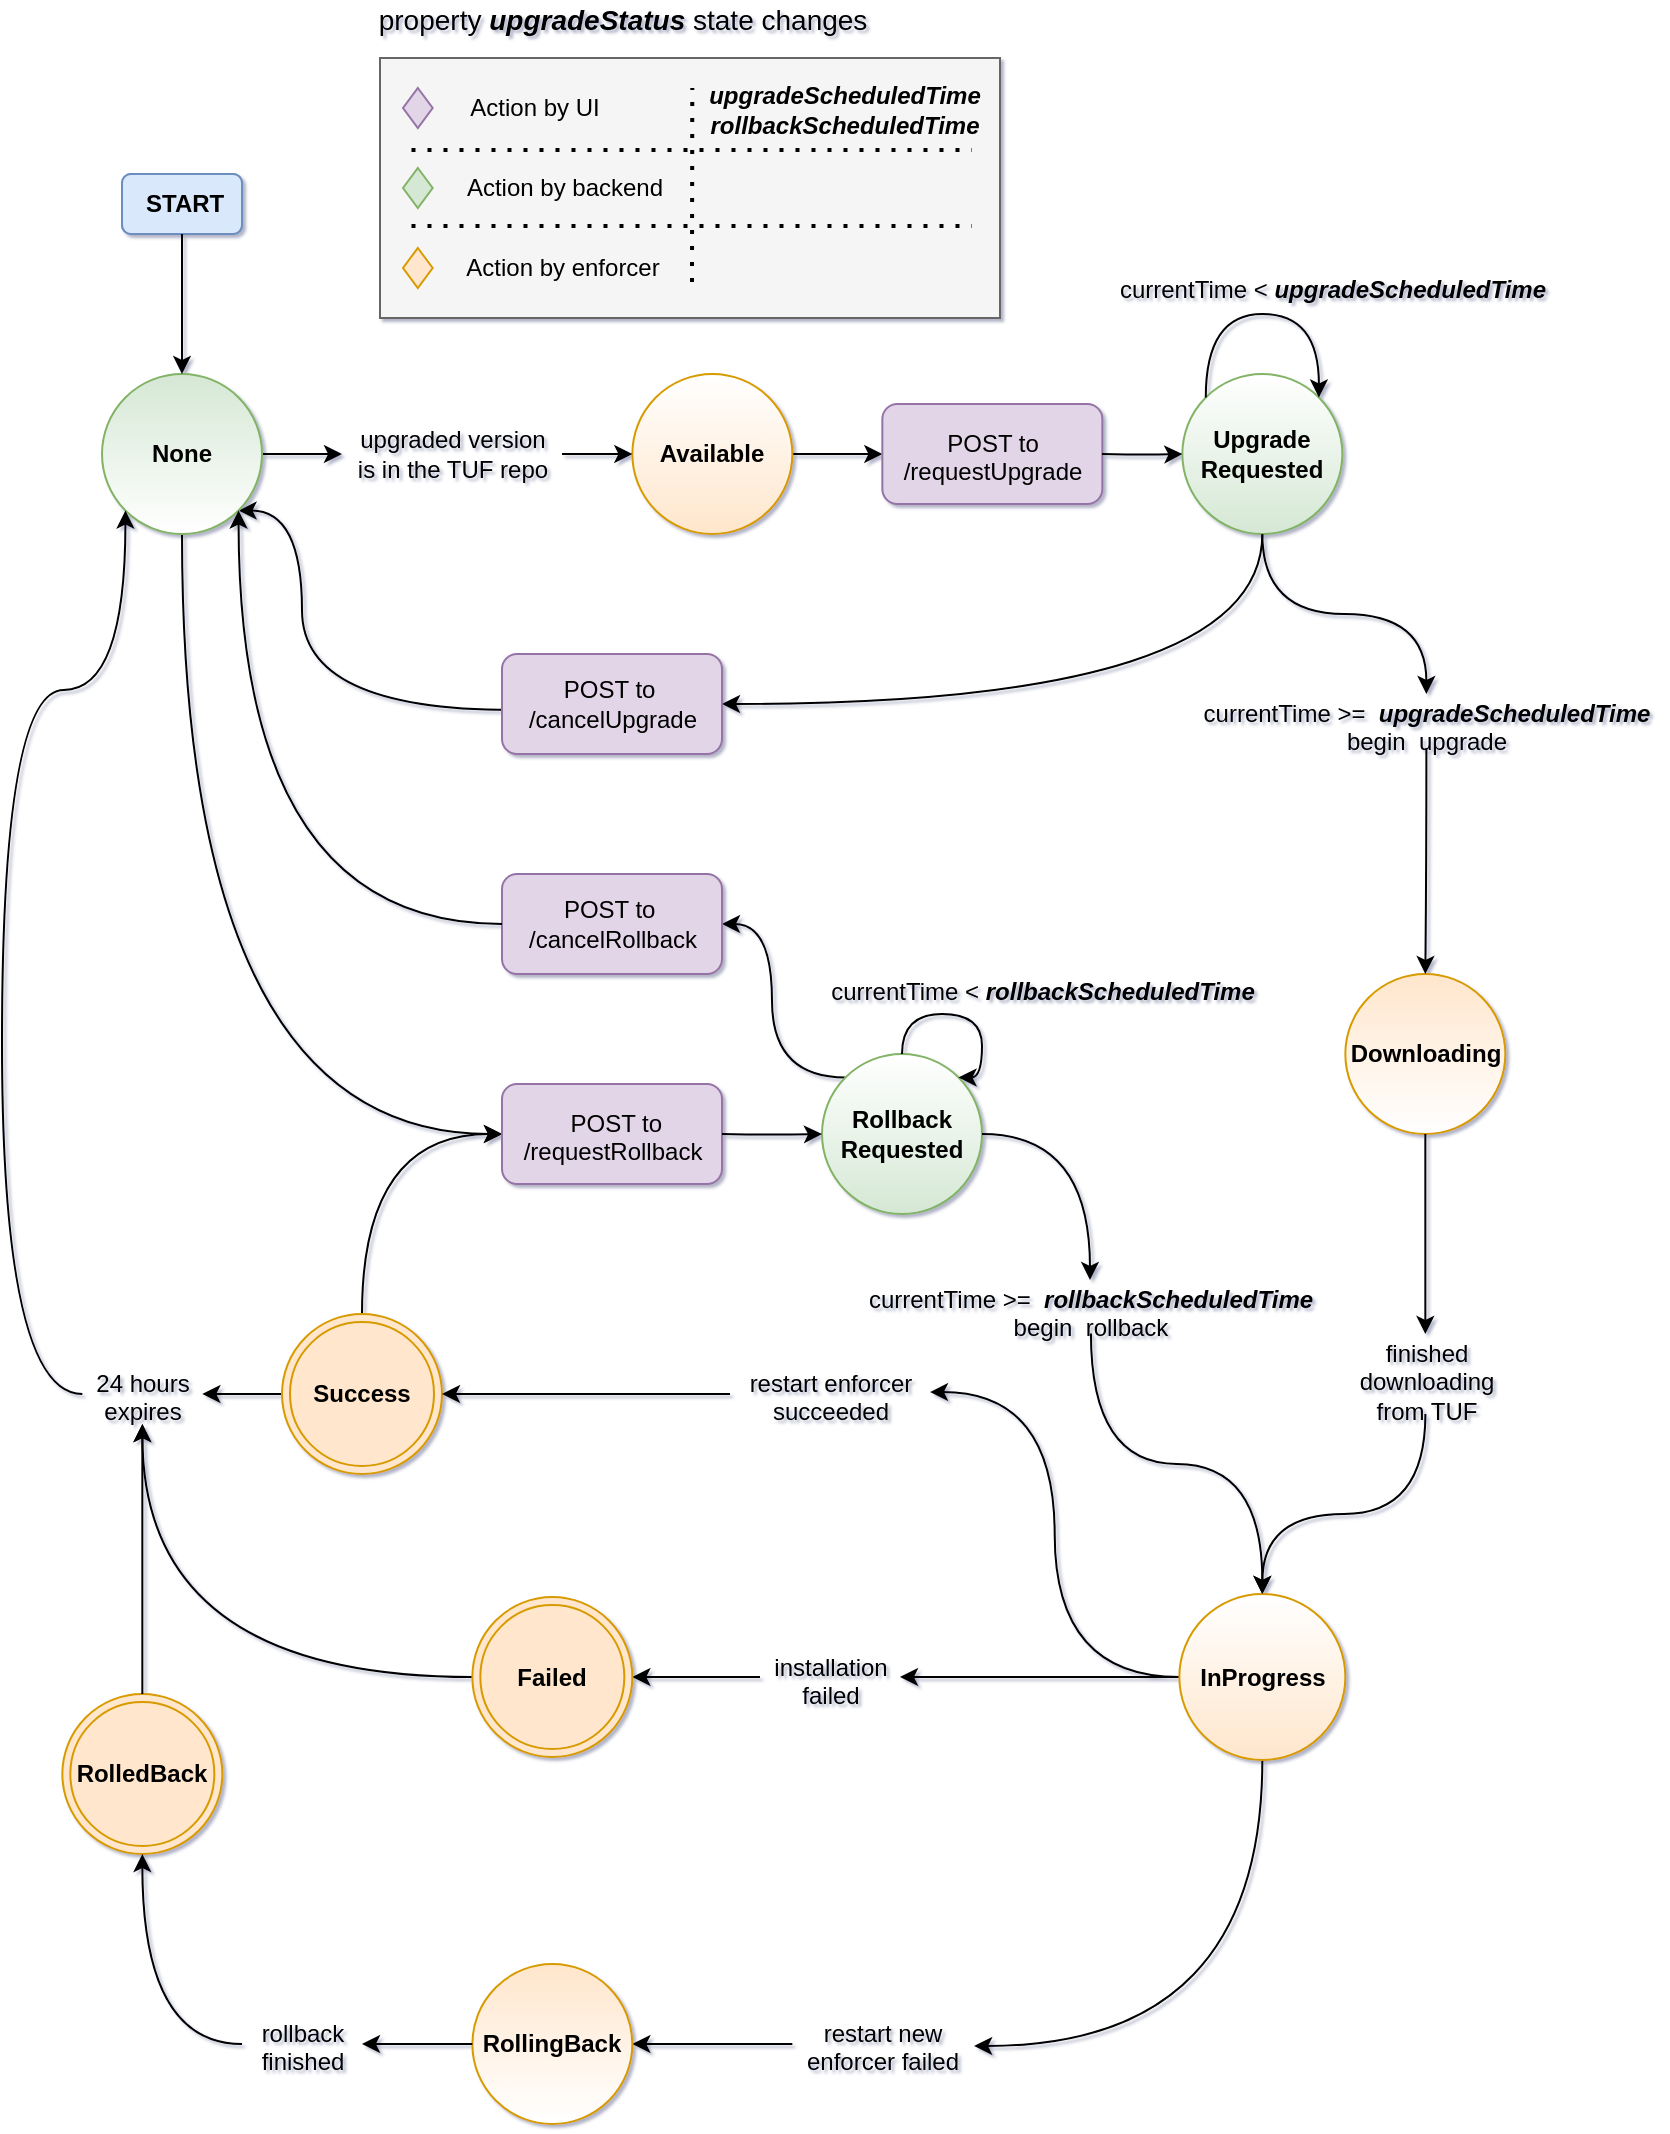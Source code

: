 <mxfile version="13.8.0" type="github">
  <diagram id="VqOy9UcTznLti8Iem_Px" name="Page-1">
    <mxGraphModel dx="1047" dy="578" grid="0" gridSize="10" guides="1" tooltips="1" connect="1" arrows="1" fold="1" page="1" pageScale="1" pageWidth="850" pageHeight="1100" math="0" shadow="1">
      <root>
        <mxCell id="0" />
        <mxCell id="1" parent="0" />
        <mxCell id="QkzKYuwfc3sgGfwPdK_l-27" value="" style="group;fillColor=#dae8fc;strokeColor=#6c8ebf;direction=west;rounded=1;glass=0;shadow=0;sketch=0;" parent="1" vertex="1" connectable="0">
          <mxGeometry x="80.0" y="90" width="60" height="30" as="geometry" />
        </mxCell>
        <mxCell id="QkzKYuwfc3sgGfwPdK_l-28" value="" style="rounded=1;whiteSpace=wrap;html=1;fillColor=#dae8fc;strokeColor=#6c8ebf;direction=west;" parent="QkzKYuwfc3sgGfwPdK_l-27" vertex="1">
          <mxGeometry width="60" height="30" as="geometry" />
        </mxCell>
        <mxCell id="QkzKYuwfc3sgGfwPdK_l-29" value="&lt;b&gt;START&lt;/b&gt;" style="text;html=1;resizable=0;points=[];autosize=1;align=left;verticalAlign=top;spacingTop=-4;direction=west;" parent="QkzKYuwfc3sgGfwPdK_l-27" vertex="1">
          <mxGeometry x="9.833" y="4.833" width="50" height="20" as="geometry" />
        </mxCell>
        <mxCell id="nVf5J2YV6CklecG3pBuP-18" style="edgeStyle=orthogonalEdgeStyle;curved=1;orthogonalLoop=1;jettySize=auto;html=1;entryX=0;entryY=0.5;entryDx=0;entryDy=0;" parent="1" source="QkzKYuwfc3sgGfwPdK_l-3" target="nVf5J2YV6CklecG3pBuP-16" edge="1">
          <mxGeometry relative="1" as="geometry" />
        </mxCell>
        <mxCell id="QkzKYuwfc3sgGfwPdK_l-3" value="&lt;b&gt;Available&lt;/b&gt;" style="ellipse;whiteSpace=wrap;html=1;aspect=fixed;fillColor=#ffe6cc;strokeColor=#d79b00;direction=west;gradientColor=#ffffff;" parent="1" vertex="1">
          <mxGeometry x="335.17" y="190" width="80" height="80" as="geometry" />
        </mxCell>
        <mxCell id="QkzKYuwfc3sgGfwPdK_l-4" style="edgeStyle=orthogonalEdgeStyle;curved=1;orthogonalLoop=1;jettySize=auto;html=1;startArrow=none;startFill=0;endArrow=classic;endFill=1;entryX=0.5;entryY=1;entryDx=0;entryDy=0;" parent="1" source="QkzKYuwfc3sgGfwPdK_l-25" target="QkzKYuwfc3sgGfwPdK_l-36" edge="1">
          <mxGeometry relative="1" as="geometry">
            <Array as="points">
              <mxPoint x="732" y="760" />
              <mxPoint x="650" y="760" />
            </Array>
          </mxGeometry>
        </mxCell>
        <mxCell id="QkzKYuwfc3sgGfwPdK_l-5" value="&lt;b&gt;Downloading&lt;/b&gt;" style="ellipse;whiteSpace=wrap;html=1;aspect=fixed;fillColor=#ffe6cc;strokeColor=#d79b00;direction=east;gradientColor=#ffffff;" parent="1" vertex="1">
          <mxGeometry x="691.67" y="490" width="80" height="80" as="geometry" />
        </mxCell>
        <mxCell id="nVf5J2YV6CklecG3pBuP-11" style="edgeStyle=orthogonalEdgeStyle;curved=1;orthogonalLoop=1;jettySize=auto;html=1;exitX=0;exitY=0.6;exitDx=0;exitDy=0;exitPerimeter=0;entryX=1;entryY=1;entryDx=0;entryDy=0;" parent="1" source="nVf5J2YV6CklecG3pBuP-12" target="QkzKYuwfc3sgGfwPdK_l-18" edge="1">
          <mxGeometry relative="1" as="geometry">
            <Array as="points">
              <mxPoint x="170" y="358" />
              <mxPoint x="170" y="258" />
            </Array>
          </mxGeometry>
        </mxCell>
        <mxCell id="nVf5J2YV6CklecG3pBuP-15" style="edgeStyle=orthogonalEdgeStyle;curved=1;orthogonalLoop=1;jettySize=auto;html=1;entryX=1;entryY=0.5;entryDx=0;entryDy=0;exitX=0.5;exitY=0;exitDx=0;exitDy=0;" parent="1" source="QkzKYuwfc3sgGfwPdK_l-7" target="nVf5J2YV6CklecG3pBuP-21" edge="1">
          <mxGeometry relative="1" as="geometry" />
        </mxCell>
        <mxCell id="QkzKYuwfc3sgGfwPdK_l-7" value="&lt;b&gt;Upgrade&lt;br&gt;Requested&lt;/b&gt;" style="ellipse;whiteSpace=wrap;html=1;aspect=fixed;fillColor=#d5e8d4;strokeColor=#82b366;direction=west;gradientColor=#ffffff;" parent="1" vertex="1">
          <mxGeometry x="610.17" y="190" width="80" height="80" as="geometry" />
        </mxCell>
        <mxCell id="QkzKYuwfc3sgGfwPdK_l-9" value="&lt;b&gt;RolledBack&lt;/b&gt;" style="ellipse;shape=doubleEllipse;whiteSpace=wrap;html=1;aspect=fixed;fillColor=#ffe6cc;strokeColor=#d79b00;direction=west;" parent="1" vertex="1">
          <mxGeometry x="50.17" y="850" width="80" height="80" as="geometry" />
        </mxCell>
        <mxCell id="QkzKYuwfc3sgGfwPdK_l-10" style="edgeStyle=orthogonalEdgeStyle;curved=1;orthogonalLoop=1;jettySize=auto;html=1;startArrow=none;startFill=0;endArrow=classic;endFill=1;" parent="1" source="QkzKYuwfc3sgGfwPdK_l-11" target="QkzKYuwfc3sgGfwPdK_l-39" edge="1">
          <mxGeometry relative="1" as="geometry" />
        </mxCell>
        <mxCell id="nVf5J2YV6CklecG3pBuP-33" style="edgeStyle=orthogonalEdgeStyle;curved=1;orthogonalLoop=1;jettySize=auto;html=1;entryX=0;entryY=0.5;entryDx=0;entryDy=0;exitX=0.5;exitY=1;exitDx=0;exitDy=0;" parent="1" source="QkzKYuwfc3sgGfwPdK_l-11" target="nVf5J2YV6CklecG3pBuP-28" edge="1">
          <mxGeometry relative="1" as="geometry" />
        </mxCell>
        <mxCell id="QkzKYuwfc3sgGfwPdK_l-11" value="&lt;b&gt;Success&lt;/b&gt;" style="ellipse;shape=doubleEllipse;whiteSpace=wrap;html=1;aspect=fixed;fillColor=#ffe6cc;strokeColor=#d79b00;direction=west;" parent="1" vertex="1">
          <mxGeometry x="160" y="660" width="80" height="80" as="geometry" />
        </mxCell>
        <mxCell id="QkzKYuwfc3sgGfwPdK_l-12" style="edgeStyle=orthogonalEdgeStyle;curved=1;orthogonalLoop=1;jettySize=auto;html=1;startArrow=none;startFill=0;endArrow=classic;endFill=1;entryX=1;entryY=0.5;entryDx=0;entryDy=0;" parent="1" source="QkzKYuwfc3sgGfwPdK_l-37" target="QkzKYuwfc3sgGfwPdK_l-16" edge="1">
          <mxGeometry relative="1" as="geometry" />
        </mxCell>
        <mxCell id="QkzKYuwfc3sgGfwPdK_l-13" value="" style="edgeStyle=orthogonalEdgeStyle;curved=1;orthogonalLoop=1;jettySize=auto;html=1;startArrow=none;startFill=0;endArrow=classic;endFill=1;entryX=0;entryY=0.5;entryDx=0;entryDy=0;" parent="1" source="QkzKYuwfc3sgGfwPdK_l-19" target="QkzKYuwfc3sgGfwPdK_l-11" edge="1">
          <mxGeometry relative="1" as="geometry">
            <mxPoint x="290.17" y="710" as="targetPoint" />
          </mxGeometry>
        </mxCell>
        <mxCell id="QkzKYuwfc3sgGfwPdK_l-14" style="edgeStyle=orthogonalEdgeStyle;curved=1;orthogonalLoop=1;jettySize=auto;html=1;startArrow=none;startFill=0;endArrow=classic;endFill=1;entryX=0;entryY=0.5;entryDx=0;entryDy=0;" parent="1" source="QkzKYuwfc3sgGfwPdK_l-33" target="QkzKYuwfc3sgGfwPdK_l-32" edge="1">
          <mxGeometry relative="1" as="geometry" />
        </mxCell>
        <mxCell id="QkzKYuwfc3sgGfwPdK_l-15" value="" style="edgeStyle=orthogonalEdgeStyle;curved=1;orthogonalLoop=1;jettySize=auto;html=1;startArrow=none;startFill=0;endArrow=classic;endFill=1;" parent="1" source="QkzKYuwfc3sgGfwPdK_l-20" target="QkzKYuwfc3sgGfwPdK_l-9" edge="1">
          <mxGeometry relative="1" as="geometry" />
        </mxCell>
        <mxCell id="QkzKYuwfc3sgGfwPdK_l-16" value="&lt;b&gt;RollingBack&lt;/b&gt;" style="ellipse;whiteSpace=wrap;html=1;aspect=fixed;fillColor=#ffe6cc;strokeColor=#d79b00;direction=east;gradientColor=#ffffff;" parent="1" vertex="1">
          <mxGeometry x="255.17" y="985" width="80" height="80" as="geometry" />
        </mxCell>
        <mxCell id="QkzKYuwfc3sgGfwPdK_l-17" style="edgeStyle=orthogonalEdgeStyle;curved=1;orthogonalLoop=1;jettySize=auto;html=1;entryX=1;entryY=0.5;entryDx=0;entryDy=0;startArrow=none;startFill=0;endArrow=classic;endFill=1;" parent="1" source="nVf5J2YV6CklecG3pBuP-3" target="QkzKYuwfc3sgGfwPdK_l-3" edge="1">
          <mxGeometry relative="1" as="geometry" />
        </mxCell>
        <mxCell id="nVf5J2YV6CklecG3pBuP-6" style="edgeStyle=orthogonalEdgeStyle;rounded=0;orthogonalLoop=1;jettySize=auto;html=1;" parent="1" source="QkzKYuwfc3sgGfwPdK_l-18" target="nVf5J2YV6CklecG3pBuP-3" edge="1">
          <mxGeometry relative="1" as="geometry" />
        </mxCell>
        <mxCell id="nVf5J2YV6CklecG3pBuP-32" style="edgeStyle=orthogonalEdgeStyle;curved=1;orthogonalLoop=1;jettySize=auto;html=1;entryX=0;entryY=0.5;entryDx=0;entryDy=0;exitX=0.5;exitY=1;exitDx=0;exitDy=0;" parent="1" source="QkzKYuwfc3sgGfwPdK_l-18" target="nVf5J2YV6CklecG3pBuP-28" edge="1">
          <mxGeometry relative="1" as="geometry" />
        </mxCell>
        <mxCell id="QkzKYuwfc3sgGfwPdK_l-18" value="&lt;b&gt;None&lt;/b&gt;" style="ellipse;whiteSpace=wrap;html=1;aspect=fixed;labelBackgroundColor=none;fillColor=#d5e8d4;strokeColor=#82b366;direction=east;gradientColor=#ffffff;" parent="1" vertex="1">
          <mxGeometry x="70.0" y="190" width="80" height="80" as="geometry" />
        </mxCell>
        <mxCell id="QkzKYuwfc3sgGfwPdK_l-19" value="restart enforcer &lt;br&gt;succeeded" style="text;html=1;resizable=0;points=[];autosize=1;align=center;verticalAlign=top;spacingTop=-4;direction=west;" parent="1" vertex="1">
          <mxGeometry x="384" y="685" width="100" height="30" as="geometry" />
        </mxCell>
        <mxCell id="QkzKYuwfc3sgGfwPdK_l-20" value="rollback&lt;br&gt;finished&lt;br&gt;" style="text;html=1;resizable=0;points=[];autosize=1;align=center;verticalAlign=top;spacingTop=-4;direction=west;" parent="1" vertex="1">
          <mxGeometry x="140" y="1010" width="60" height="30" as="geometry" />
        </mxCell>
        <mxCell id="QkzKYuwfc3sgGfwPdK_l-21" value="" style="edgeStyle=orthogonalEdgeStyle;curved=1;orthogonalLoop=1;jettySize=auto;html=1;startArrow=none;startFill=0;endArrow=classic;endFill=1;" parent="1" source="QkzKYuwfc3sgGfwPdK_l-16" target="QkzKYuwfc3sgGfwPdK_l-20" edge="1">
          <mxGeometry relative="1" as="geometry">
            <mxPoint x="170.17" y="990" as="sourcePoint" />
            <mxPoint x="170.17" y="1050" as="targetPoint" />
          </mxGeometry>
        </mxCell>
        <mxCell id="9MspODfc71K5YMXBIUmB-10" style="edgeStyle=orthogonalEdgeStyle;curved=1;rounded=0;orthogonalLoop=1;jettySize=auto;html=1;entryX=0.5;entryY=0;entryDx=0;entryDy=0;" edge="1" parent="1" source="QkzKYuwfc3sgGfwPdK_l-23" target="QkzKYuwfc3sgGfwPdK_l-5">
          <mxGeometry relative="1" as="geometry" />
        </mxCell>
        <mxCell id="QkzKYuwfc3sgGfwPdK_l-23" value="currentTime &amp;gt;=&amp;nbsp;&amp;nbsp;&lt;b&gt;&lt;i&gt;upgradeScheduledTime&lt;/i&gt;&lt;/b&gt;&lt;br&gt;begin&amp;nbsp; upgrade" style="text;html=1;resizable=0;points=[];autosize=1;align=center;verticalAlign=top;spacingTop=-4;direction=west;" parent="1" vertex="1">
          <mxGeometry x="615.17" y="350" width="234" height="27" as="geometry" />
        </mxCell>
        <mxCell id="QkzKYuwfc3sgGfwPdK_l-24" style="edgeStyle=orthogonalEdgeStyle;curved=1;orthogonalLoop=1;jettySize=auto;html=1;startArrow=none;startFill=0;endArrow=classic;endFill=1;" parent="1" source="QkzKYuwfc3sgGfwPdK_l-7" target="QkzKYuwfc3sgGfwPdK_l-23" edge="1">
          <mxGeometry relative="1" as="geometry">
            <mxPoint x="750.17" y="200" as="sourcePoint" />
            <mxPoint x="650.17" y="350" as="targetPoint" />
          </mxGeometry>
        </mxCell>
        <mxCell id="QkzKYuwfc3sgGfwPdK_l-25" value="finished &lt;br&gt;downloading&lt;br&gt;from TUF" style="text;html=1;resizable=0;points=[];autosize=1;align=center;verticalAlign=top;spacingTop=-4;direction=west;" parent="1" vertex="1">
          <mxGeometry x="691.67" y="670" width="80" height="40" as="geometry" />
        </mxCell>
        <mxCell id="QkzKYuwfc3sgGfwPdK_l-26" style="edgeStyle=orthogonalEdgeStyle;curved=1;orthogonalLoop=1;jettySize=auto;html=1;startArrow=none;startFill=0;endArrow=classic;endFill=1;" parent="1" source="QkzKYuwfc3sgGfwPdK_l-5" target="QkzKYuwfc3sgGfwPdK_l-25" edge="1">
          <mxGeometry relative="1" as="geometry">
            <mxPoint x="710.17" y="580" as="sourcePoint" />
            <mxPoint x="710.17" y="650" as="targetPoint" />
          </mxGeometry>
        </mxCell>
        <mxCell id="QkzKYuwfc3sgGfwPdK_l-31" style="edgeStyle=orthogonalEdgeStyle;curved=1;orthogonalLoop=1;jettySize=auto;html=1;startArrow=none;startFill=0;endArrow=classic;endFill=1;" parent="1" source="QkzKYuwfc3sgGfwPdK_l-32" target="QkzKYuwfc3sgGfwPdK_l-39" edge="1">
          <mxGeometry relative="1" as="geometry" />
        </mxCell>
        <mxCell id="QkzKYuwfc3sgGfwPdK_l-32" value="&lt;b&gt;Failed&lt;/b&gt;" style="ellipse;shape=doubleEllipse;whiteSpace=wrap;html=1;aspect=fixed;fillColor=#ffe6cc;strokeColor=#d79b00;direction=west;" parent="1" vertex="1">
          <mxGeometry x="255.17" y="801.5" width="80" height="80" as="geometry" />
        </mxCell>
        <mxCell id="QkzKYuwfc3sgGfwPdK_l-33" value="installation&lt;br&gt;failed" style="text;html=1;resizable=0;points=[];autosize=1;align=center;verticalAlign=top;spacingTop=-4;direction=west;" parent="1" vertex="1">
          <mxGeometry x="399" y="826.5" width="70" height="30" as="geometry" />
        </mxCell>
        <mxCell id="QkzKYuwfc3sgGfwPdK_l-34" style="edgeStyle=orthogonalEdgeStyle;curved=1;orthogonalLoop=1;jettySize=auto;html=1;exitX=1;exitY=0.5;exitDx=0;exitDy=0;entryX=0;entryY=0.5;entryDx=0;entryDy=0;startArrow=none;startFill=0;endArrow=classic;endFill=1;" parent="1" source="QkzKYuwfc3sgGfwPdK_l-36" target="QkzKYuwfc3sgGfwPdK_l-33" edge="1">
          <mxGeometry relative="1" as="geometry">
            <mxPoint x="105.17" y="738" as="sourcePoint" />
            <mxPoint x="410.17" y="850" as="targetPoint" />
          </mxGeometry>
        </mxCell>
        <mxCell id="nVf5J2YV6CklecG3pBuP-24" style="edgeStyle=orthogonalEdgeStyle;curved=1;orthogonalLoop=1;jettySize=auto;html=1;exitX=1;exitY=0.5;exitDx=0;exitDy=0;entryX=0;entryY=0.533;entryDx=0;entryDy=0;entryPerimeter=0;" parent="1" source="QkzKYuwfc3sgGfwPdK_l-36" target="QkzKYuwfc3sgGfwPdK_l-19" edge="1">
          <mxGeometry relative="1" as="geometry" />
        </mxCell>
        <mxCell id="nVf5J2YV6CklecG3pBuP-25" style="edgeStyle=orthogonalEdgeStyle;curved=1;orthogonalLoop=1;jettySize=auto;html=1;entryX=-0.01;entryY=0.467;entryDx=0;entryDy=0;entryPerimeter=0;exitX=0.5;exitY=0;exitDx=0;exitDy=0;" parent="1" source="QkzKYuwfc3sgGfwPdK_l-36" target="QkzKYuwfc3sgGfwPdK_l-37" edge="1">
          <mxGeometry relative="1" as="geometry" />
        </mxCell>
        <mxCell id="QkzKYuwfc3sgGfwPdK_l-36" value="&lt;b&gt;InProgress&lt;/b&gt;" style="ellipse;whiteSpace=wrap;html=1;aspect=fixed;fillColor=#ffe6cc;strokeColor=#d79b00;direction=west;gradientColor=#ffffff;" parent="1" vertex="1">
          <mxGeometry x="608.67" y="800" width="83" height="83" as="geometry" />
        </mxCell>
        <mxCell id="QkzKYuwfc3sgGfwPdK_l-37" value="restart new &lt;br&gt;enforcer failed" style="text;html=1;resizable=0;points=[];autosize=1;align=center;verticalAlign=top;spacingTop=-4;direction=west;" parent="1" vertex="1">
          <mxGeometry x="415.17" y="1010" width="90" height="30" as="geometry" />
        </mxCell>
        <mxCell id="nVf5J2YV6CklecG3pBuP-51" style="edgeStyle=orthogonalEdgeStyle;curved=1;orthogonalLoop=1;jettySize=auto;html=1;entryX=0;entryY=1;entryDx=0;entryDy=0;" parent="1" source="QkzKYuwfc3sgGfwPdK_l-39" target="QkzKYuwfc3sgGfwPdK_l-18" edge="1">
          <mxGeometry relative="1" as="geometry">
            <Array as="points">
              <mxPoint x="20" y="700" />
              <mxPoint x="20" y="348" />
            </Array>
          </mxGeometry>
        </mxCell>
        <mxCell id="QkzKYuwfc3sgGfwPdK_l-39" value="24 hours&lt;br&gt;expires" style="text;html=1;resizable=0;points=[];autosize=1;align=center;verticalAlign=top;spacingTop=-4;direction=west;" parent="1" vertex="1">
          <mxGeometry x="60.17" y="685" width="60" height="30" as="geometry" />
        </mxCell>
        <mxCell id="QkzKYuwfc3sgGfwPdK_l-40" style="edgeStyle=orthogonalEdgeStyle;curved=1;orthogonalLoop=1;jettySize=auto;html=1;startArrow=none;startFill=0;endArrow=classic;endFill=1;" parent="1" source="QkzKYuwfc3sgGfwPdK_l-9" target="QkzKYuwfc3sgGfwPdK_l-39" edge="1">
          <mxGeometry relative="1" as="geometry">
            <mxPoint x="490.169" y="1014.667" as="sourcePoint" />
            <mxPoint x="579.837" y="589.667" as="targetPoint" />
          </mxGeometry>
        </mxCell>
        <mxCell id="QkzKYuwfc3sgGfwPdK_l-30" value="" style="edgeStyle=orthogonalEdgeStyle;curved=1;orthogonalLoop=1;jettySize=auto;html=1;startArrow=none;startFill=0;endArrow=classic;endFill=1;exitX=0.5;exitY=0;exitDx=0;exitDy=0;" parent="1" source="QkzKYuwfc3sgGfwPdK_l-28" target="QkzKYuwfc3sgGfwPdK_l-18" edge="1">
          <mxGeometry relative="1" as="geometry">
            <mxPoint x="530.003" y="334.833" as="targetPoint" />
          </mxGeometry>
        </mxCell>
        <mxCell id="nVf5J2YV6CklecG3pBuP-3" value="upgraded version&lt;br&gt;is in the TUF repo" style="text;html=1;align=center;verticalAlign=middle;resizable=0;points=[];autosize=1;" parent="1" vertex="1">
          <mxGeometry x="190.0" y="215" width="110" height="30" as="geometry" />
        </mxCell>
        <mxCell id="nVf5J2YV6CklecG3pBuP-9" style="edgeStyle=orthogonalEdgeStyle;orthogonalLoop=1;jettySize=auto;html=1;exitX=1;exitY=1;exitDx=0;exitDy=0;entryX=0;entryY=1;entryDx=0;entryDy=0;curved=1;" parent="1" source="QkzKYuwfc3sgGfwPdK_l-7" target="QkzKYuwfc3sgGfwPdK_l-7" edge="1">
          <mxGeometry relative="1" as="geometry">
            <Array as="points">
              <mxPoint x="622.17" y="160" />
              <mxPoint x="678.17" y="160" />
            </Array>
          </mxGeometry>
        </mxCell>
        <mxCell id="nVf5J2YV6CklecG3pBuP-10" value="currentTime &amp;lt; &lt;b&gt;&lt;i&gt;upgradeScheduledTime&lt;/i&gt;&lt;/b&gt;" style="text;html=1;align=center;verticalAlign=middle;resizable=0;points=[];autosize=1;" parent="1" vertex="1">
          <mxGeometry x="573" y="139" width="223" height="18" as="geometry" />
        </mxCell>
        <mxCell id="nVf5J2YV6CklecG3pBuP-17" value="" style="group" parent="1" vertex="1" connectable="0">
          <mxGeometry x="460.17" y="205" width="110" height="50" as="geometry" />
        </mxCell>
        <mxCell id="nVf5J2YV6CklecG3pBuP-16" value="" style="rounded=1;whiteSpace=wrap;html=1;fillColor=#e1d5e7;strokeColor=#9673a6;" parent="nVf5J2YV6CklecG3pBuP-17" vertex="1">
          <mxGeometry width="110" height="50" as="geometry" />
        </mxCell>
        <mxCell id="QkzKYuwfc3sgGfwPdK_l-22" value="POST to &lt;br&gt;/requestUpgrade" style="text;html=1;resizable=0;points=[];autosize=1;align=center;verticalAlign=top;spacingTop=-4;direction=west;" parent="nVf5J2YV6CklecG3pBuP-17" vertex="1">
          <mxGeometry x="5" y="10" width="100" height="30" as="geometry" />
        </mxCell>
        <mxCell id="nVf5J2YV6CklecG3pBuP-19" style="edgeStyle=orthogonalEdgeStyle;curved=1;orthogonalLoop=1;jettySize=auto;html=1;entryX=1;entryY=0.5;entryDx=0;entryDy=0;" parent="1" target="QkzKYuwfc3sgGfwPdK_l-7" edge="1">
          <mxGeometry relative="1" as="geometry">
            <mxPoint x="570" y="230" as="sourcePoint" />
          </mxGeometry>
        </mxCell>
        <mxCell id="nVf5J2YV6CklecG3pBuP-23" value="" style="group" parent="1" vertex="1" connectable="0">
          <mxGeometry x="270" y="330" width="110" height="50" as="geometry" />
        </mxCell>
        <mxCell id="nVf5J2YV6CklecG3pBuP-21" value="" style="rounded=1;whiteSpace=wrap;html=1;fillColor=#e1d5e7;strokeColor=#9673a6;" parent="nVf5J2YV6CklecG3pBuP-23" vertex="1">
          <mxGeometry width="110" height="50" as="geometry" />
        </mxCell>
        <mxCell id="nVf5J2YV6CklecG3pBuP-12" value="POST to&amp;nbsp;&lt;br&gt;/cancelUpgrade" style="text;html=1;align=center;verticalAlign=middle;resizable=0;points=[];autosize=1;" parent="nVf5J2YV6CklecG3pBuP-23" vertex="1">
          <mxGeometry x="5" y="10" width="100" height="30" as="geometry" />
        </mxCell>
        <mxCell id="9MspODfc71K5YMXBIUmB-6" style="edgeStyle=orthogonalEdgeStyle;curved=1;rounded=0;orthogonalLoop=1;jettySize=auto;html=1;exitX=1;exitY=1;exitDx=0;exitDy=0;entryX=1;entryY=0.5;entryDx=0;entryDy=0;" edge="1" parent="1" source="nVf5J2YV6CklecG3pBuP-26" target="9MspODfc71K5YMXBIUmB-2">
          <mxGeometry relative="1" as="geometry" />
        </mxCell>
        <mxCell id="nVf5J2YV6CklecG3pBuP-26" value="&lt;b&gt;Rollback&lt;br&gt;Requested&lt;/b&gt;" style="ellipse;whiteSpace=wrap;html=1;aspect=fixed;fillColor=#d5e8d4;strokeColor=#82b366;direction=west;gradientColor=#ffffff;" parent="1" vertex="1">
          <mxGeometry x="430.0" y="530" width="80" height="80" as="geometry" />
        </mxCell>
        <mxCell id="nVf5J2YV6CklecG3pBuP-27" value="" style="group" parent="1" vertex="1" connectable="0">
          <mxGeometry x="270" y="545" width="110" height="50" as="geometry" />
        </mxCell>
        <mxCell id="nVf5J2YV6CklecG3pBuP-28" value="" style="rounded=1;whiteSpace=wrap;html=1;fillColor=#e1d5e7;strokeColor=#9673a6;" parent="nVf5J2YV6CklecG3pBuP-27" vertex="1">
          <mxGeometry width="110" height="50" as="geometry" />
        </mxCell>
        <mxCell id="nVf5J2YV6CklecG3pBuP-29" value="&amp;nbsp;POST to &lt;br&gt;/requestRollback" style="text;html=1;resizable=0;points=[];autosize=1;align=center;verticalAlign=top;spacingTop=-4;direction=west;" parent="nVf5J2YV6CklecG3pBuP-27" vertex="1">
          <mxGeometry x="5" y="10" width="100" height="30" as="geometry" />
        </mxCell>
        <mxCell id="nVf5J2YV6CklecG3pBuP-30" style="edgeStyle=orthogonalEdgeStyle;curved=1;orthogonalLoop=1;jettySize=auto;html=1;entryX=1;entryY=0.5;entryDx=0;entryDy=0;" parent="1" target="nVf5J2YV6CklecG3pBuP-26" edge="1">
          <mxGeometry relative="1" as="geometry">
            <mxPoint x="380" y="570" as="sourcePoint" />
          </mxGeometry>
        </mxCell>
        <mxCell id="nVf5J2YV6CklecG3pBuP-36" value="currentTime &amp;lt; &lt;b&gt;&lt;i&gt;rollbackScheduledTime&lt;/i&gt;&lt;/b&gt;" style="text;html=1;align=center;verticalAlign=middle;resizable=0;points=[];autosize=1;" parent="1" vertex="1">
          <mxGeometry x="429.0" y="490" width="222" height="18" as="geometry" />
        </mxCell>
        <mxCell id="9MspODfc71K5YMXBIUmB-12" style="edgeStyle=orthogonalEdgeStyle;curved=1;rounded=0;orthogonalLoop=1;jettySize=auto;html=1;entryX=0.5;entryY=1;entryDx=0;entryDy=0;exitX=0.498;exitY=0.007;exitDx=0;exitDy=0;exitPerimeter=0;" edge="1" parent="1" source="nVf5J2YV6CklecG3pBuP-48" target="QkzKYuwfc3sgGfwPdK_l-36">
          <mxGeometry relative="1" as="geometry">
            <mxPoint x="510" y="676" as="sourcePoint" />
          </mxGeometry>
        </mxCell>
        <mxCell id="nVf5J2YV6CklecG3pBuP-48" value="currentTime &amp;gt;=&amp;nbsp; &lt;b&gt;&lt;i&gt;rollbackScheduledTime&lt;/i&gt;&lt;/b&gt;&lt;br&gt;begin&amp;nbsp; rollback" style="text;html=1;resizable=0;points=[];autosize=1;align=center;verticalAlign=top;spacingTop=-4;direction=west;" parent="1" vertex="1">
          <mxGeometry x="448.0" y="643" width="232" height="27" as="geometry" />
        </mxCell>
        <mxCell id="nVf5J2YV6CklecG3pBuP-49" style="edgeStyle=orthogonalEdgeStyle;curved=1;orthogonalLoop=1;jettySize=auto;html=1;entryX=0.5;entryY=1;entryDx=0;entryDy=0;exitX=0;exitY=0.5;exitDx=0;exitDy=0;" parent="1" source="nVf5J2YV6CklecG3pBuP-26" target="nVf5J2YV6CklecG3pBuP-48" edge="1">
          <mxGeometry relative="1" as="geometry">
            <mxPoint x="510" y="570.0" as="sourcePoint" />
            <mxPoint x="650.17" y="800.0" as="targetPoint" />
          </mxGeometry>
        </mxCell>
        <mxCell id="nVf5J2YV6CklecG3pBuP-69" value="property &lt;b&gt;&lt;i&gt;upgradeStatus&lt;/i&gt;&lt;/b&gt; state changes" style="text;html=1;align=center;verticalAlign=middle;resizable=0;points=[];autosize=1;fontSize=14;" parent="1" vertex="1">
          <mxGeometry x="200.17" y="3" width="260" height="20" as="geometry" />
        </mxCell>
        <mxCell id="9MspODfc71K5YMXBIUmB-1" value="" style="group" vertex="1" connectable="0" parent="1">
          <mxGeometry x="270" y="440" width="110" height="50" as="geometry" />
        </mxCell>
        <mxCell id="9MspODfc71K5YMXBIUmB-2" value="" style="rounded=1;whiteSpace=wrap;html=1;fillColor=#e1d5e7;strokeColor=#9673a6;" vertex="1" parent="9MspODfc71K5YMXBIUmB-1">
          <mxGeometry width="110" height="50" as="geometry" />
        </mxCell>
        <mxCell id="9MspODfc71K5YMXBIUmB-3" value="POST to&amp;nbsp;&lt;br&gt;/cancelRollback" style="text;html=1;align=center;verticalAlign=middle;resizable=0;points=[];autosize=1;" vertex="1" parent="9MspODfc71K5YMXBIUmB-1">
          <mxGeometry x="5" y="10" width="100" height="30" as="geometry" />
        </mxCell>
        <mxCell id="9MspODfc71K5YMXBIUmB-4" style="edgeStyle=orthogonalEdgeStyle;rounded=0;orthogonalLoop=1;jettySize=auto;html=1;entryX=1;entryY=1;entryDx=0;entryDy=0;elbow=vertical;curved=1;exitX=0;exitY=0.5;exitDx=0;exitDy=0;" edge="1" parent="1" source="9MspODfc71K5YMXBIUmB-2" target="QkzKYuwfc3sgGfwPdK_l-18">
          <mxGeometry relative="1" as="geometry">
            <mxPoint x="285" y="455" as="sourcePoint" />
          </mxGeometry>
        </mxCell>
        <mxCell id="9MspODfc71K5YMXBIUmB-8" style="edgeStyle=orthogonalEdgeStyle;curved=1;rounded=0;orthogonalLoop=1;jettySize=auto;html=1;entryX=0;entryY=1;entryDx=0;entryDy=0;" edge="1" parent="1" source="nVf5J2YV6CklecG3pBuP-26" target="nVf5J2YV6CklecG3pBuP-26">
          <mxGeometry relative="1" as="geometry">
            <Array as="points">
              <mxPoint x="470" y="510" />
              <mxPoint x="510" y="510" />
              <mxPoint x="510" y="542" />
            </Array>
          </mxGeometry>
        </mxCell>
        <mxCell id="9MspODfc71K5YMXBIUmB-14" value="" style="group" vertex="1" connectable="0" parent="1">
          <mxGeometry x="209" y="32" width="310" height="130" as="geometry" />
        </mxCell>
        <mxCell id="nVf5J2YV6CklecG3pBuP-54" value="" style="rounded=0;whiteSpace=wrap;html=1;shadow=0;glass=0;sketch=0;strokeColor=#666666;fillColor=#f5f5f5;align=center;fontColor=#333333;" parent="9MspODfc71K5YMXBIUmB-14" vertex="1">
          <mxGeometry width="310" height="130" as="geometry" />
        </mxCell>
        <mxCell id="nVf5J2YV6CklecG3pBuP-39" value="Action by UI" style="text;html=1;align=center;verticalAlign=middle;resizable=0;points=[];autosize=1;" parent="9MspODfc71K5YMXBIUmB-14" vertex="1">
          <mxGeometry x="39" y="16" width="75" height="18" as="geometry" />
        </mxCell>
        <mxCell id="nVf5J2YV6CklecG3pBuP-40" value="Action by backend" style="text;html=1;align=center;verticalAlign=middle;resizable=0;points=[];autosize=1;" parent="9MspODfc71K5YMXBIUmB-14" vertex="1">
          <mxGeometry x="38.17" y="56" width="108" height="18" as="geometry" />
        </mxCell>
        <mxCell id="nVf5J2YV6CklecG3pBuP-41" value="Action by enforcer" style="text;html=1;align=center;verticalAlign=middle;resizable=0;points=[];autosize=1;" parent="9MspODfc71K5YMXBIUmB-14" vertex="1">
          <mxGeometry x="38.17" y="96" width="106" height="18" as="geometry" />
        </mxCell>
        <mxCell id="nVf5J2YV6CklecG3pBuP-43" value="" style="rhombus;whiteSpace=wrap;html=1;fillColor=#e1d5e7;align=center;strokeColor=#9673a6;" parent="9MspODfc71K5YMXBIUmB-14" vertex="1">
          <mxGeometry x="11.51" y="15" width="14.83" height="20" as="geometry" />
        </mxCell>
        <mxCell id="nVf5J2YV6CklecG3pBuP-46" value="" style="rhombus;whiteSpace=wrap;html=1;fillColor=#d5e8d4;align=center;strokeColor=#82b366;" parent="9MspODfc71K5YMXBIUmB-14" vertex="1">
          <mxGeometry x="11.51" y="55" width="14.83" height="20" as="geometry" />
        </mxCell>
        <mxCell id="nVf5J2YV6CklecG3pBuP-47" value="" style="rhombus;whiteSpace=wrap;html=1;fillColor=#ffe6cc;align=center;strokeColor=#d79b00;" parent="9MspODfc71K5YMXBIUmB-14" vertex="1">
          <mxGeometry x="11.51" y="95" width="14.83" height="20" as="geometry" />
        </mxCell>
        <mxCell id="nVf5J2YV6CklecG3pBuP-53" value="&lt;b&gt;&lt;i&gt;upgradeScheduledTime&lt;br&gt;rollbackScheduledTime&lt;/i&gt;&lt;/b&gt;" style="text;html=1;align=center;verticalAlign=middle;resizable=0;points=[];autosize=1;" parent="9MspODfc71K5YMXBIUmB-14" vertex="1">
          <mxGeometry x="159" y="10" width="145" height="31" as="geometry" />
        </mxCell>
        <mxCell id="nVf5J2YV6CklecG3pBuP-63" value="" style="endArrow=none;dashed=1;html=1;dashPattern=1 3;strokeWidth=2;entryX=0.935;entryY=-0.065;entryDx=0;entryDy=0;entryPerimeter=0;" parent="9MspODfc71K5YMXBIUmB-14" edge="1">
          <mxGeometry x="-4" width="50" height="50" as="geometry">
            <mxPoint x="156" y="111.95" as="sourcePoint" />
            <mxPoint x="156.15" y="15.0" as="targetPoint" />
          </mxGeometry>
        </mxCell>
        <mxCell id="9MspODfc71K5YMXBIUmB-11" value="" style="endArrow=none;dashed=1;html=1;dashPattern=1 3;strokeWidth=2;entryX=0.935;entryY=-0.065;entryDx=0;entryDy=0;entryPerimeter=0;" edge="1" parent="9MspODfc71K5YMXBIUmB-14">
          <mxGeometry x="-4.25" y="36" width="50" height="50" as="geometry">
            <mxPoint x="15.75" y="84" as="sourcePoint" />
            <mxPoint x="296" y="84.05" as="targetPoint" />
          </mxGeometry>
        </mxCell>
        <mxCell id="9MspODfc71K5YMXBIUmB-13" value="" style="endArrow=none;dashed=1;html=1;dashPattern=1 3;strokeWidth=2;entryX=0.935;entryY=-0.065;entryDx=0;entryDy=0;entryPerimeter=0;" edge="1" parent="9MspODfc71K5YMXBIUmB-14">
          <mxGeometry x="-4.25" y="-2" width="50" height="50" as="geometry">
            <mxPoint x="15.75" y="46" as="sourcePoint" />
            <mxPoint x="296" y="46.05" as="targetPoint" />
          </mxGeometry>
        </mxCell>
      </root>
    </mxGraphModel>
  </diagram>
</mxfile>

